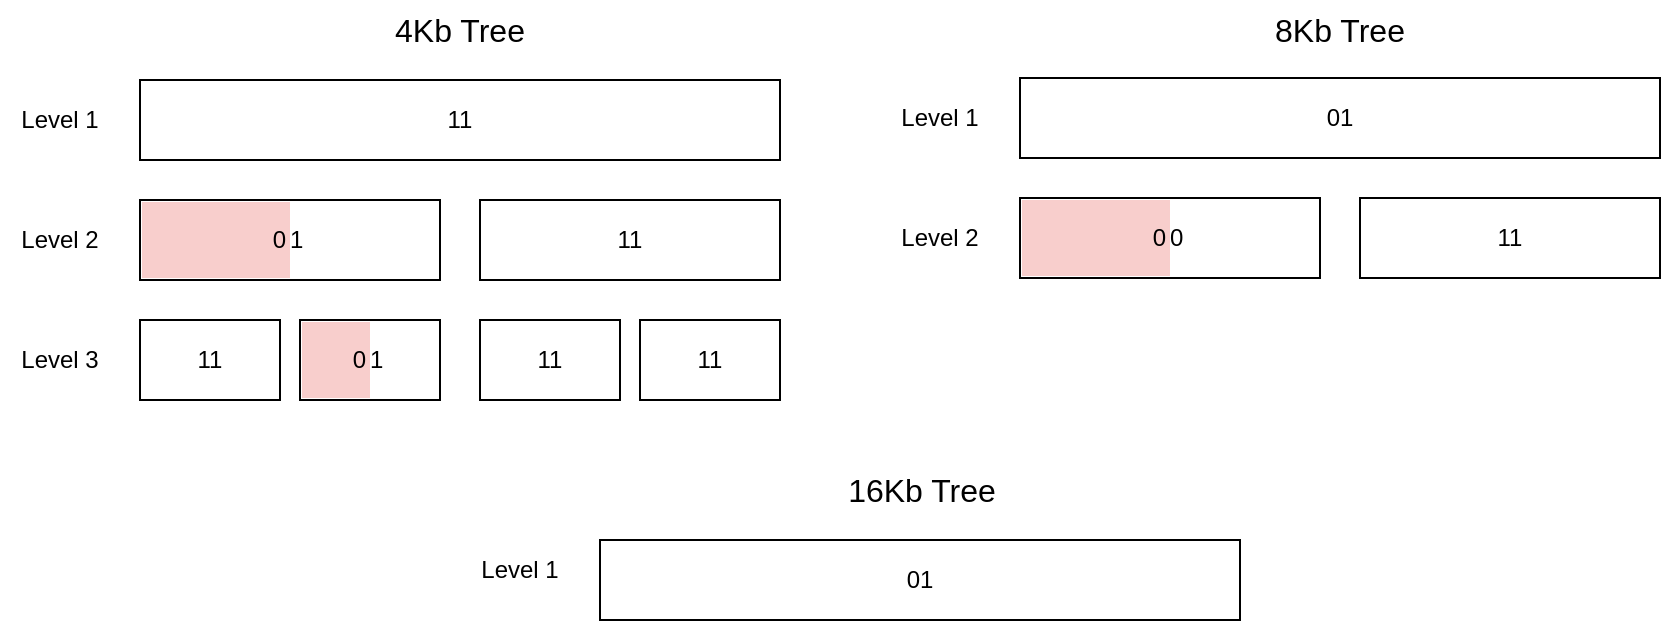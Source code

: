 <mxfile version="20.6.2" type="device"><diagram id="rqiv00boQBecTeV6EY9s" name="Page-1"><mxGraphModel dx="1348" dy="793" grid="1" gridSize="10" guides="1" tooltips="1" connect="1" arrows="1" fold="1" page="1" pageScale="1" pageWidth="850" pageHeight="1100" math="0" shadow="0"><root><mxCell id="0"/><mxCell id="1" parent="0"/><mxCell id="__LqEbK5e6Cq-XMTJOaE-1" value="Level 2" style="text;html=1;strokeColor=none;fillColor=none;align=center;verticalAlign=middle;whiteSpace=wrap;rounded=0;" vertex="1" parent="1"><mxGeometry x="60" y="135" width="60" height="30" as="geometry"/></mxCell><mxCell id="__LqEbK5e6Cq-XMTJOaE-2" value="Level 3" style="text;html=1;strokeColor=none;fillColor=none;align=center;verticalAlign=middle;whiteSpace=wrap;rounded=0;" vertex="1" parent="1"><mxGeometry x="60" y="195" width="60" height="30" as="geometry"/></mxCell><mxCell id="__LqEbK5e6Cq-XMTJOaE-3" value="Level 1" style="text;html=1;strokeColor=none;fillColor=none;align=center;verticalAlign=middle;whiteSpace=wrap;rounded=0;" vertex="1" parent="1"><mxGeometry x="60" y="75" width="60" height="30" as="geometry"/></mxCell><mxCell id="__LqEbK5e6Cq-XMTJOaE-4" value="11" style="rounded=0;whiteSpace=wrap;html=1;" vertex="1" parent="1"><mxGeometry x="130" y="70" width="320" height="40" as="geometry"/></mxCell><mxCell id="__LqEbK5e6Cq-XMTJOaE-5" value="01" style="rounded=0;whiteSpace=wrap;html=1;fillColor=default;strokeColor=default;" vertex="1" parent="1"><mxGeometry x="130" y="130" width="150" height="40" as="geometry"/></mxCell><mxCell id="__LqEbK5e6Cq-XMTJOaE-6" value="11" style="rounded=0;whiteSpace=wrap;html=1;" vertex="1" parent="1"><mxGeometry x="300" y="130" width="150" height="40" as="geometry"/></mxCell><mxCell id="__LqEbK5e6Cq-XMTJOaE-7" value="11" style="rounded=0;whiteSpace=wrap;html=1;fillColor=default;strokeColor=default;" vertex="1" parent="1"><mxGeometry x="130" y="190" width="70" height="40" as="geometry"/></mxCell><mxCell id="__LqEbK5e6Cq-XMTJOaE-8" value="01" style="rounded=0;whiteSpace=wrap;html=1;" vertex="1" parent="1"><mxGeometry x="210" y="190" width="70" height="40" as="geometry"/></mxCell><mxCell id="__LqEbK5e6Cq-XMTJOaE-9" value="11" style="rounded=0;whiteSpace=wrap;html=1;fillColor=default;strokeColor=default;" vertex="1" parent="1"><mxGeometry x="300" y="190" width="70" height="40" as="geometry"/></mxCell><mxCell id="__LqEbK5e6Cq-XMTJOaE-10" value="11" style="rounded=0;whiteSpace=wrap;html=1;" vertex="1" parent="1"><mxGeometry x="380" y="190" width="70" height="40" as="geometry"/></mxCell><mxCell id="__LqEbK5e6Cq-XMTJOaE-11" value="&lt;div align=&quot;right&quot;&gt;0&lt;/div&gt;" style="rounded=0;whiteSpace=wrap;html=1;strokeColor=none;fillColor=#f8cecc;align=right;" vertex="1" parent="1"><mxGeometry x="131" y="131" width="74" height="38" as="geometry"/></mxCell><mxCell id="__LqEbK5e6Cq-XMTJOaE-12" value="&lt;div align=&quot;right&quot;&gt;0&lt;/div&gt;" style="rounded=0;whiteSpace=wrap;html=1;strokeColor=none;fillColor=#f8cecc;align=right;" vertex="1" parent="1"><mxGeometry x="211" y="191" width="34" height="38" as="geometry"/></mxCell><mxCell id="__LqEbK5e6Cq-XMTJOaE-13" value="Level 2" style="text;html=1;strokeColor=none;fillColor=none;align=center;verticalAlign=middle;whiteSpace=wrap;rounded=0;" vertex="1" parent="1"><mxGeometry x="500" y="134" width="60" height="30" as="geometry"/></mxCell><mxCell id="__LqEbK5e6Cq-XMTJOaE-14" value="Level 1" style="text;html=1;strokeColor=none;fillColor=none;align=center;verticalAlign=middle;whiteSpace=wrap;rounded=0;" vertex="1" parent="1"><mxGeometry x="500" y="74" width="60" height="30" as="geometry"/></mxCell><mxCell id="__LqEbK5e6Cq-XMTJOaE-15" value="01" style="rounded=0;whiteSpace=wrap;html=1;" vertex="1" parent="1"><mxGeometry x="570" y="69" width="320" height="40" as="geometry"/></mxCell><mxCell id="__LqEbK5e6Cq-XMTJOaE-16" value="00" style="rounded=0;whiteSpace=wrap;html=1;fillColor=default;strokeColor=default;" vertex="1" parent="1"><mxGeometry x="570" y="129" width="150" height="40" as="geometry"/></mxCell><mxCell id="__LqEbK5e6Cq-XMTJOaE-17" value="11" style="rounded=0;whiteSpace=wrap;html=1;" vertex="1" parent="1"><mxGeometry x="740" y="129" width="150" height="40" as="geometry"/></mxCell><mxCell id="__LqEbK5e6Cq-XMTJOaE-18" value="&lt;div align=&quot;right&quot;&gt;0&lt;/div&gt;" style="rounded=0;whiteSpace=wrap;html=1;strokeColor=none;fillColor=#f8cecc;align=right;" vertex="1" parent="1"><mxGeometry x="571" y="130" width="74" height="38" as="geometry"/></mxCell><mxCell id="__LqEbK5e6Cq-XMTJOaE-19" value="Level 1" style="text;html=1;strokeColor=none;fillColor=none;align=center;verticalAlign=middle;whiteSpace=wrap;rounded=0;" vertex="1" parent="1"><mxGeometry x="290" y="300" width="60" height="30" as="geometry"/></mxCell><mxCell id="__LqEbK5e6Cq-XMTJOaE-20" value="01" style="rounded=0;whiteSpace=wrap;html=1;" vertex="1" parent="1"><mxGeometry x="360" y="300" width="320" height="40" as="geometry"/></mxCell><mxCell id="__LqEbK5e6Cq-XMTJOaE-21" value="&lt;font style=&quot;font-size: 16px;&quot;&gt;4Kb Tree&lt;/font&gt;" style="text;html=1;strokeColor=none;fillColor=none;align=center;verticalAlign=middle;whiteSpace=wrap;rounded=0;" vertex="1" parent="1"><mxGeometry x="240" y="30" width="100" height="30" as="geometry"/></mxCell><mxCell id="__LqEbK5e6Cq-XMTJOaE-22" value="&lt;font style=&quot;font-size: 16px;&quot;&gt;8Kb Tree&lt;/font&gt;" style="text;html=1;strokeColor=none;fillColor=none;align=center;verticalAlign=middle;whiteSpace=wrap;rounded=0;" vertex="1" parent="1"><mxGeometry x="680" y="30" width="100" height="30" as="geometry"/></mxCell><mxCell id="__LqEbK5e6Cq-XMTJOaE-23" value="&lt;font style=&quot;font-size: 16px;&quot;&gt;16Kb Tree&lt;/font&gt;" style="text;html=1;strokeColor=none;fillColor=none;align=center;verticalAlign=middle;whiteSpace=wrap;rounded=0;" vertex="1" parent="1"><mxGeometry x="471" y="260" width="100" height="30" as="geometry"/></mxCell></root></mxGraphModel></diagram></mxfile>